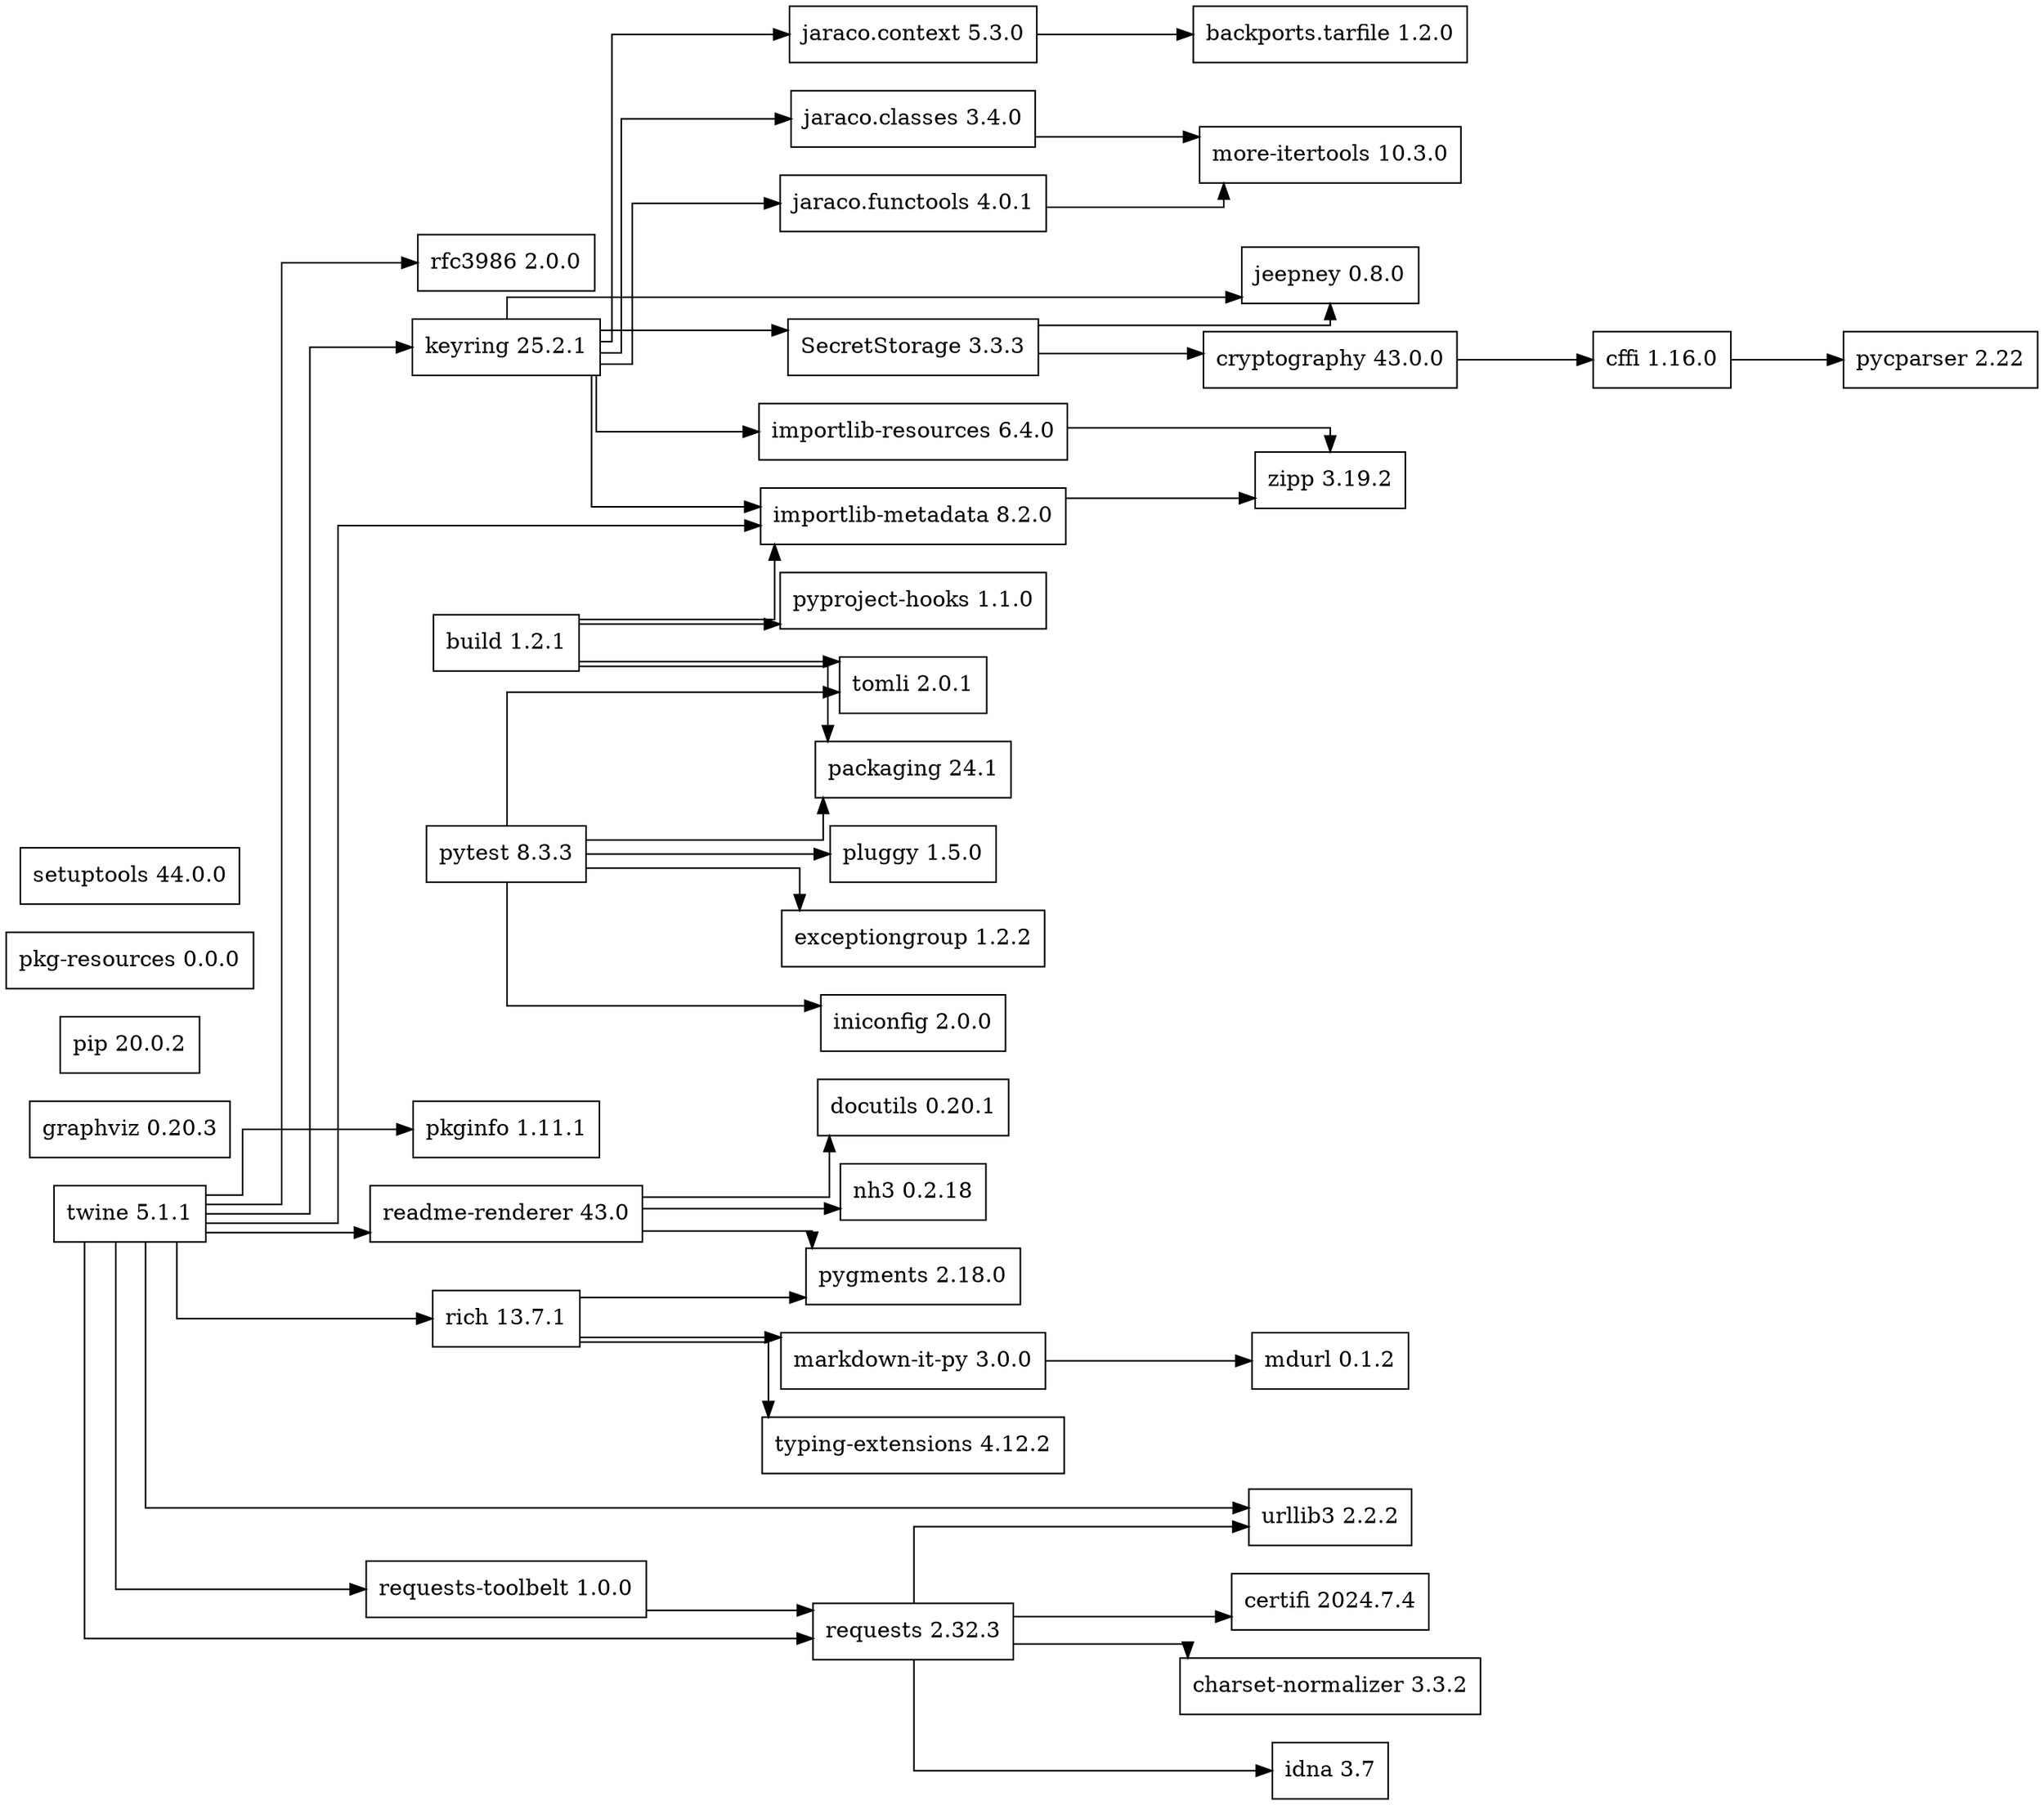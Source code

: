 digraph dependencies {
	graph [mclimit=4.0 rankdir=LR ranksep=1.0 splines=ortho]
	node [shape=rectangle]
	"backports.tarfile" [label="backports.tarfile 1.2.0"]
	build [label="build 1.2.1"]
	certifi [label="certifi 2024.7.4"]
	cffi [label="cffi 1.16.0"]
	charset_normalizer [label="charset-normalizer 3.3.2"]
	cryptography [label="cryptography 43.0.0"]
	docutils [label="docutils 0.20.1"]
	exceptiongroup [label="exceptiongroup 1.2.2"]
	graphviz [label="graphviz 0.20.3"]
	idna [label="idna 3.7"]
	importlib_metadata [label="importlib-metadata 8.2.0"]
	importlib_resources [label="importlib-resources 6.4.0"]
	iniconfig [label="iniconfig 2.0.0"]
	"jaraco.classes" [label="jaraco.classes 3.4.0"]
	"jaraco.context" [label="jaraco.context 5.3.0"]
	"jaraco.functools" [label="jaraco.functools 4.0.1"]
	jeepney [label="jeepney 0.8.0"]
	keyring [label="keyring 25.2.1"]
	markdown_it_py [label="markdown-it-py 3.0.0"]
	mdurl [label="mdurl 0.1.2"]
	more_itertools [label="more-itertools 10.3.0"]
	nh3 [label="nh3 0.2.18"]
	packaging [label="packaging 24.1"]
	pip [label="pip 20.0.2"]
	pkg_resources [label="pkg-resources 0.0.0"]
	pkginfo [label="pkginfo 1.11.1"]
	pluggy [label="pluggy 1.5.0"]
	pycparser [label="pycparser 2.22"]
	pygments [label="pygments 2.18.0"]
	pyproject_hooks [label="pyproject-hooks 1.1.0"]
	pytest [label="pytest 8.3.3"]
	readme_renderer [label="readme-renderer 43.0"]
	requests [label="requests 2.32.3"]
	requests_toolbelt [label="requests-toolbelt 1.0.0"]
	rfc3986 [label="rfc3986 2.0.0"]
	rich [label="rich 13.7.1"]
	secretstorage [label="SecretStorage 3.3.3"]
	setuptools [label="setuptools 44.0.0"]
	tomli [label="tomli 2.0.1"]
	twine [label="twine 5.1.1"]
	typing_extensions [label="typing-extensions 4.12.2"]
	urllib3 [label="urllib3 2.2.2"]
	zipp [label="zipp 3.19.2"]
	build -> pyproject_hooks
	build -> importlib_metadata
	build -> tomli
	build -> packaging
	cffi -> pycparser
	cryptography -> cffi
	importlib_metadata -> zipp
	importlib_resources -> zipp
	"jaraco.classes" -> more_itertools
	"jaraco.context" -> "backports.tarfile"
	"jaraco.functools" -> more_itertools
	keyring -> jeepney
	keyring -> "jaraco.classes"
	keyring -> "jaraco.context"
	keyring -> importlib_metadata
	keyring -> importlib_resources
	keyring -> "jaraco.functools"
	keyring -> secretstorage
	markdown_it_py -> mdurl
	pytest -> pluggy
	pytest -> packaging
	pytest -> exceptiongroup
	pytest -> iniconfig
	pytest -> tomli
	readme_renderer -> docutils
	readme_renderer -> pygments
	readme_renderer -> nh3
	requests -> idna
	requests -> charset_normalizer
	requests -> certifi
	requests -> urllib3
	requests_toolbelt -> requests
	rich -> typing_extensions
	rich -> markdown_it_py
	rich -> pygments
	secretstorage -> jeepney
	secretstorage -> cryptography
	twine -> importlib_metadata
	twine -> requests_toolbelt
	twine -> keyring
	twine -> requests
	twine -> pkginfo
	twine -> rfc3986
	twine -> readme_renderer
	twine -> urllib3
	twine -> rich
}
